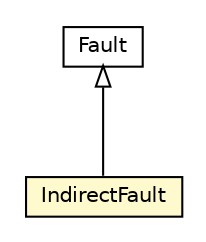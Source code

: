 #!/usr/local/bin/dot
#
# Class diagram 
# Generated by UMLGraph version R5_6-24-gf6e263 (http://www.umlgraph.org/)
#

digraph G {
	edge [fontname="Helvetica",fontsize=10,labelfontname="Helvetica",labelfontsize=10];
	node [fontname="Helvetica",fontsize=10,shape=plaintext];
	nodesep=0.25;
	ranksep=0.5;
	// org.universAAL.ontology.dependability.IndirectFault
	c217905 [label=<<table title="org.universAAL.ontology.dependability.IndirectFault" border="0" cellborder="1" cellspacing="0" cellpadding="2" port="p" bgcolor="lemonChiffon" href="./IndirectFault.html">
		<tr><td><table border="0" cellspacing="0" cellpadding="1">
<tr><td align="center" balign="center"> IndirectFault </td></tr>
		</table></td></tr>
		</table>>, URL="./IndirectFault.html", fontname="Helvetica", fontcolor="black", fontsize=10.0];
	// org.universAAL.ontology.dependability.Fault
	c217912 [label=<<table title="org.universAAL.ontology.dependability.Fault" border="0" cellborder="1" cellspacing="0" cellpadding="2" port="p" href="./Fault.html">
		<tr><td><table border="0" cellspacing="0" cellpadding="1">
<tr><td align="center" balign="center"> Fault </td></tr>
		</table></td></tr>
		</table>>, URL="./Fault.html", fontname="Helvetica", fontcolor="black", fontsize=10.0];
	//org.universAAL.ontology.dependability.IndirectFault extends org.universAAL.ontology.dependability.Fault
	c217912:p -> c217905:p [dir=back,arrowtail=empty];
}

